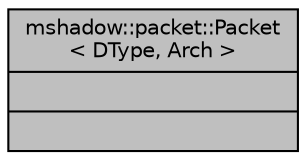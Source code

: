 digraph "mshadow::packet::Packet&lt; DType, Arch &gt;"
{
 // LATEX_PDF_SIZE
  edge [fontname="Helvetica",fontsize="10",labelfontname="Helvetica",labelfontsize="10"];
  node [fontname="Helvetica",fontsize="10",shape=record];
  Node1 [label="{mshadow::packet::Packet\l\< DType, Arch \>\n||}",height=0.2,width=0.4,color="black", fillcolor="grey75", style="filled", fontcolor="black",tooltip="Generic packet type."];
}
